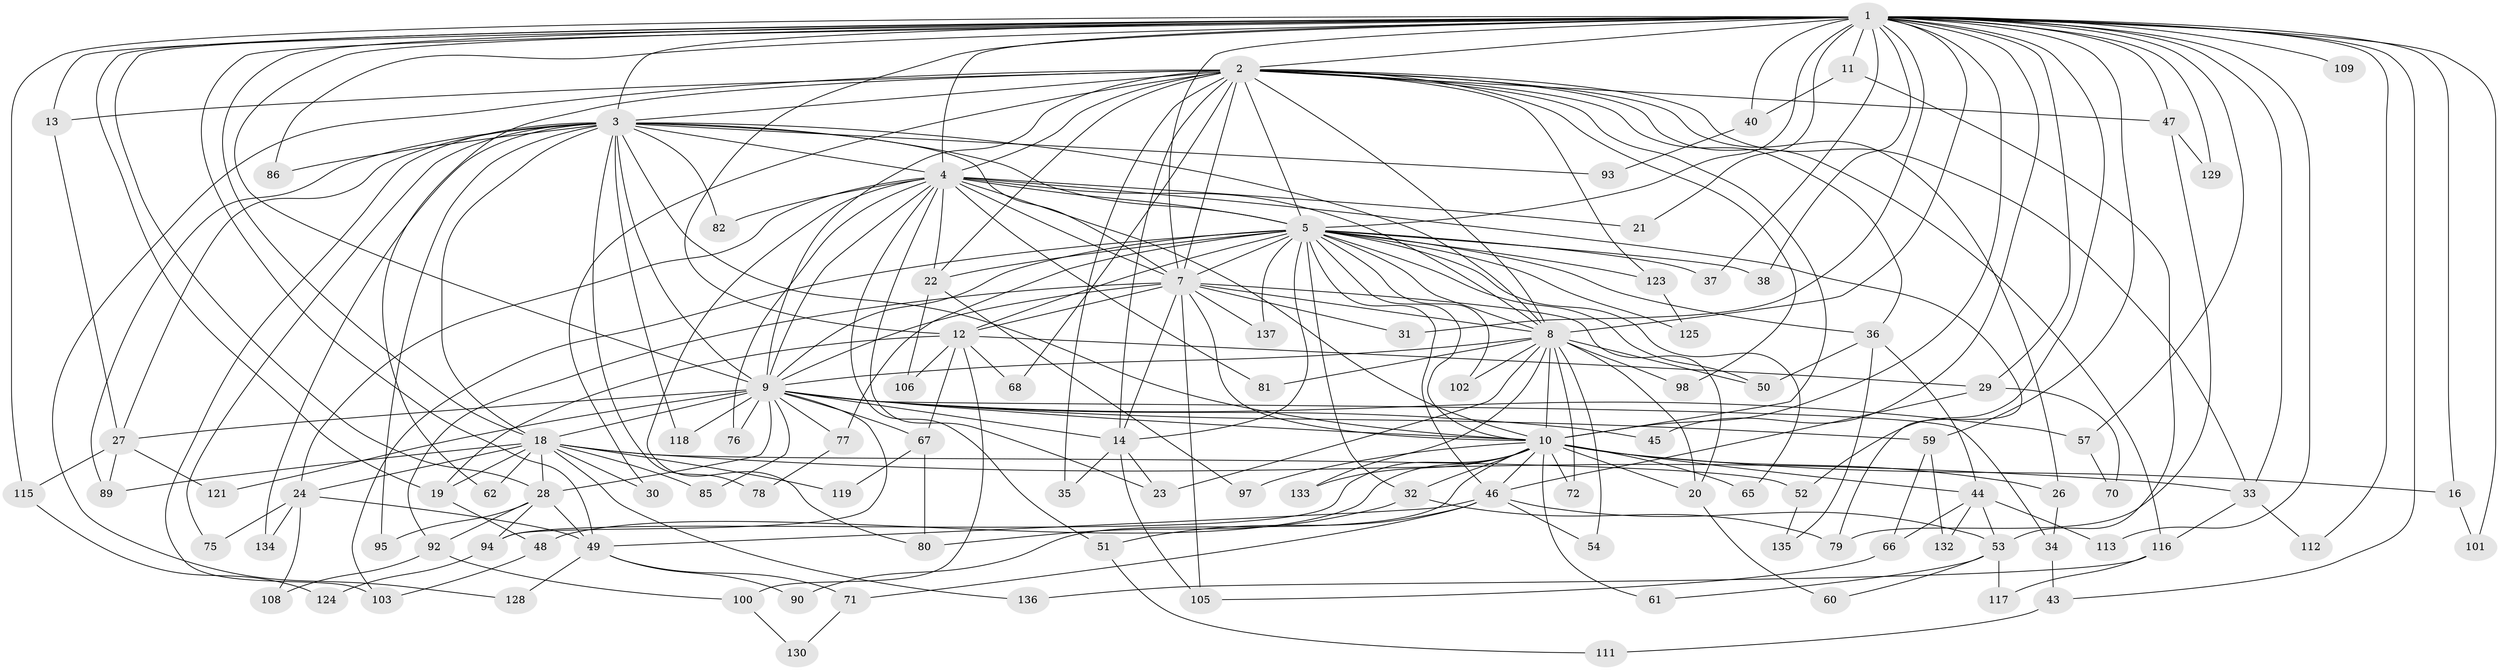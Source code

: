// Generated by graph-tools (version 1.1) at 2025/51/02/27/25 19:51:45]
// undirected, 106 vertices, 250 edges
graph export_dot {
graph [start="1"]
  node [color=gray90,style=filled];
  1 [super="+6"];
  2 [super="+138"];
  3 [super="+120"];
  4 [super="+83"];
  5 [super="+15"];
  7 [super="+64"];
  8 [super="+104"];
  9 [super="+74"];
  10 [super="+17"];
  11;
  12 [super="+58"];
  13;
  14 [super="+42"];
  16;
  18 [super="+25"];
  19;
  20 [super="+63"];
  21;
  22 [super="+39"];
  23 [super="+91"];
  24 [super="+56"];
  26;
  27 [super="+96"];
  28 [super="+41"];
  29;
  30;
  31;
  32;
  33 [super="+87"];
  34;
  35;
  36;
  37;
  38;
  40;
  43;
  44 [super="+55"];
  45;
  46 [super="+69"];
  47 [super="+99"];
  48 [super="+122"];
  49 [super="+73"];
  50 [super="+107"];
  51;
  52;
  53 [super="+88"];
  54;
  57;
  59;
  60 [super="+139"];
  61;
  62;
  65;
  66;
  67;
  68;
  70;
  71;
  72;
  75;
  76;
  77;
  78;
  79 [super="+84"];
  80 [super="+126"];
  81;
  82;
  85;
  86;
  89 [super="+114"];
  90;
  92;
  93;
  94 [super="+131"];
  95;
  97;
  98;
  100;
  101;
  102;
  103 [super="+127"];
  105 [super="+110"];
  106;
  108;
  109;
  111;
  112;
  113;
  115;
  116;
  117;
  118;
  119;
  121;
  123;
  124;
  125;
  128;
  129;
  130;
  132;
  133;
  134;
  135;
  136;
  137;
  1 -- 2 [weight=2];
  1 -- 3 [weight=2];
  1 -- 4 [weight=2];
  1 -- 5 [weight=2];
  1 -- 7 [weight=2];
  1 -- 8 [weight=3];
  1 -- 9 [weight=2];
  1 -- 10 [weight=2];
  1 -- 11 [weight=2];
  1 -- 12;
  1 -- 19;
  1 -- 28;
  1 -- 43;
  1 -- 47 [weight=2];
  1 -- 57;
  1 -- 109 [weight=2];
  1 -- 129;
  1 -- 13;
  1 -- 16;
  1 -- 21;
  1 -- 86;
  1 -- 29;
  1 -- 31;
  1 -- 37;
  1 -- 38;
  1 -- 101;
  1 -- 40;
  1 -- 45;
  1 -- 112;
  1 -- 49;
  1 -- 113;
  1 -- 115;
  1 -- 52;
  1 -- 59;
  1 -- 18;
  1 -- 33;
  2 -- 3 [weight=2];
  2 -- 4;
  2 -- 5 [weight=2];
  2 -- 7;
  2 -- 8;
  2 -- 9;
  2 -- 10;
  2 -- 13;
  2 -- 26;
  2 -- 30;
  2 -- 33;
  2 -- 35;
  2 -- 36;
  2 -- 47;
  2 -- 62;
  2 -- 68;
  2 -- 98;
  2 -- 116;
  2 -- 123;
  2 -- 128;
  2 -- 14;
  2 -- 22;
  3 -- 4;
  3 -- 5;
  3 -- 7;
  3 -- 8;
  3 -- 9 [weight=2];
  3 -- 10;
  3 -- 18;
  3 -- 27;
  3 -- 75;
  3 -- 78;
  3 -- 82;
  3 -- 86;
  3 -- 89;
  3 -- 93;
  3 -- 95;
  3 -- 103;
  3 -- 118;
  3 -- 134;
  4 -- 5;
  4 -- 7;
  4 -- 8;
  4 -- 9;
  4 -- 10;
  4 -- 21;
  4 -- 22;
  4 -- 23;
  4 -- 24;
  4 -- 51;
  4 -- 76;
  4 -- 79 [weight=2];
  4 -- 80;
  4 -- 81;
  4 -- 82;
  5 -- 7;
  5 -- 8;
  5 -- 9;
  5 -- 10;
  5 -- 12;
  5 -- 14;
  5 -- 22;
  5 -- 32;
  5 -- 37;
  5 -- 38;
  5 -- 46;
  5 -- 65;
  5 -- 77;
  5 -- 102;
  5 -- 103 [weight=2];
  5 -- 125;
  5 -- 137;
  5 -- 50;
  5 -- 36;
  5 -- 123;
  7 -- 8;
  7 -- 9;
  7 -- 10;
  7 -- 20;
  7 -- 31;
  7 -- 92;
  7 -- 14;
  7 -- 105;
  7 -- 137;
  7 -- 12;
  8 -- 9;
  8 -- 10 [weight=2];
  8 -- 50;
  8 -- 54;
  8 -- 72;
  8 -- 81;
  8 -- 98;
  8 -- 102;
  8 -- 133;
  8 -- 23;
  8 -- 20;
  9 -- 10;
  9 -- 14;
  9 -- 18;
  9 -- 27;
  9 -- 34;
  9 -- 45;
  9 -- 57;
  9 -- 59;
  9 -- 67;
  9 -- 76;
  9 -- 77;
  9 -- 85;
  9 -- 94;
  9 -- 118;
  9 -- 121;
  9 -- 28;
  10 -- 16;
  10 -- 20;
  10 -- 26;
  10 -- 46;
  10 -- 61;
  10 -- 65;
  10 -- 72;
  10 -- 90;
  10 -- 97;
  10 -- 133;
  10 -- 32;
  10 -- 48;
  10 -- 44;
  10 -- 94;
  11 -- 40;
  11 -- 53;
  12 -- 29;
  12 -- 67;
  12 -- 68;
  12 -- 106;
  12 -- 100;
  12 -- 19;
  13 -- 27;
  14 -- 23;
  14 -- 35;
  14 -- 105;
  16 -- 101;
  18 -- 19;
  18 -- 24;
  18 -- 28;
  18 -- 62;
  18 -- 85;
  18 -- 136;
  18 -- 33;
  18 -- 52;
  18 -- 119;
  18 -- 30;
  18 -- 89;
  19 -- 48;
  20 -- 60;
  22 -- 97;
  22 -- 106;
  24 -- 75;
  24 -- 108;
  24 -- 134;
  24 -- 49;
  26 -- 34;
  27 -- 89;
  27 -- 115;
  27 -- 121;
  28 -- 95;
  28 -- 92;
  28 -- 49;
  28 -- 94;
  29 -- 70;
  29 -- 46;
  32 -- 79;
  32 -- 80;
  33 -- 112;
  33 -- 116;
  34 -- 43;
  36 -- 44;
  36 -- 135;
  36 -- 50;
  40 -- 93;
  43 -- 111;
  44 -- 66;
  44 -- 53 [weight=2];
  44 -- 113;
  44 -- 132;
  46 -- 49;
  46 -- 51;
  46 -- 53;
  46 -- 54;
  46 -- 71;
  47 -- 79;
  47 -- 129;
  48 -- 103;
  49 -- 71;
  49 -- 90;
  49 -- 128;
  51 -- 111;
  52 -- 135;
  53 -- 60;
  53 -- 61;
  53 -- 117;
  57 -- 70;
  59 -- 66;
  59 -- 132;
  66 -- 105;
  67 -- 80;
  67 -- 119;
  71 -- 130;
  77 -- 78;
  92 -- 100;
  92 -- 108;
  94 -- 124;
  100 -- 130;
  115 -- 124;
  116 -- 117;
  116 -- 136;
  123 -- 125;
}

